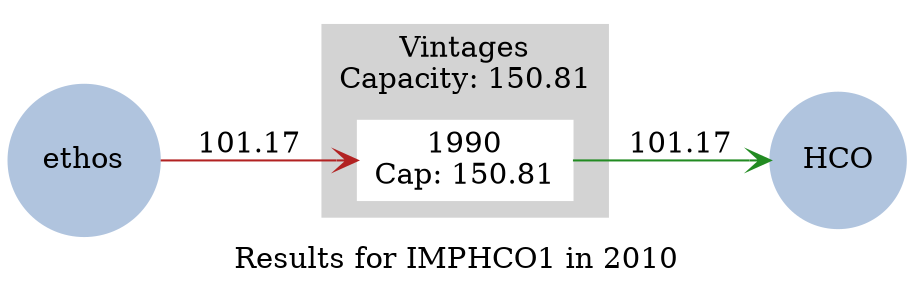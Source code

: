 strict digraph model {
	label = "Results for IMPHCO1 in 2010" ;

	compound    = "True" ;
	concentrate = "True";
	rankdir     = "LR" ;
	splines     = "False" ;

	node [ style="filled" ] ;
	edge [ arrowhead="vee" ] ;

	subgraph cluster_vintages {
		label = "Vintages\nCapacity: 150.81" ;

		href  = "results2010.svg" ;
		style = "filled"
		color = "lightgrey"

		node [ color="white", shape="box" ] ;

		"1990" [ href="results_IMPHCO1_p2010v1990_segments.svg", label="1990\nCap: 150.81" ] ;
	}

	subgraph energy_carriers {
		node [
		  color     = "lightsteelblue",
		  fontcolor = "black",
		  shape     = "circle"
		] ;

		"HCO"   [ href="../commodities/rc_HCO_2010.svg" ] ;
		"ethos" [ href="../commodities/rc_ethos_2010.svg" ] ;
	}

	subgraph inputs {
		edge [ color="firebrick" ] ;

		"ethos" -> "1990" [ label="101.17" ] ;
	}

	subgraph outputs {
		edge [ color="forestgreen" ] ;

		"1990" -> "HCO" [ label="101.17" ] ;
	}
}
